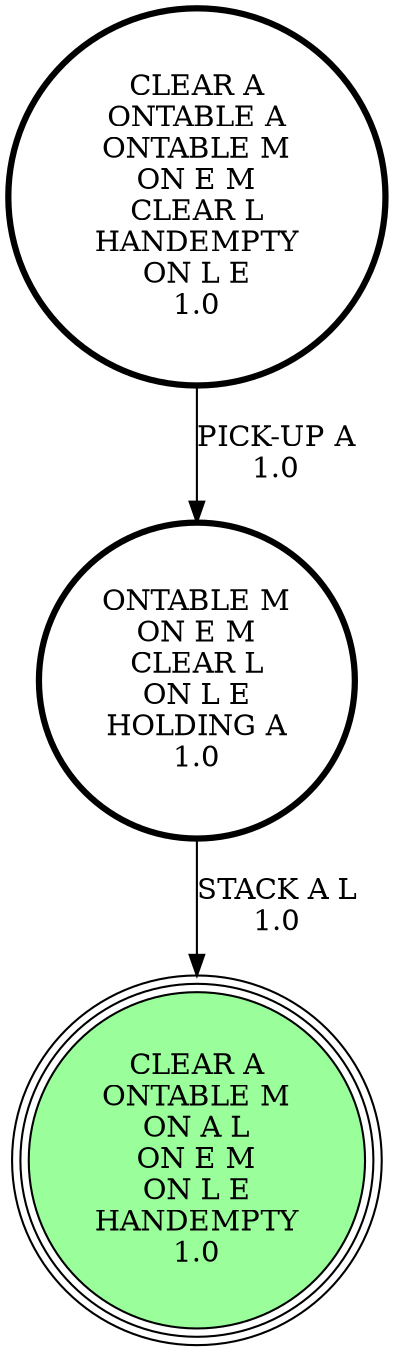 digraph {
"ONTABLE M\nON E M\nCLEAR L\nON L E\nHOLDING A\n1.0\n" -> "CLEAR A\nONTABLE M\nON A L\nON E M\nON L E\nHANDEMPTY\n1.0\n"[label="STACK A L\n1.0\n"];
"CLEAR A\nONTABLE A\nONTABLE M\nON E M\nCLEAR L\nHANDEMPTY\nON L E\n1.0\n" -> "ONTABLE M\nON E M\nCLEAR L\nON L E\nHOLDING A\n1.0\n"[label="PICK-UP A\n1.0\n"];
"CLEAR A\nONTABLE M\nON A L\nON E M\nON L E\nHANDEMPTY\n1.0\n" [shape=circle, style=filled, fillcolor=palegreen1, peripheries=3];
"ONTABLE M\nON E M\nCLEAR L\nON L E\nHOLDING A\n1.0\n" [shape=circle, penwidth=3];
"CLEAR A\nONTABLE A\nONTABLE M\nON E M\nCLEAR L\nHANDEMPTY\nON L E\n1.0\n" [shape=circle, penwidth=3];
"CLEAR A\nONTABLE M\nON A L\nON E M\nON L E\nHANDEMPTY\n1.0\n" [shape=circle, style=filled, fillcolor=palegreen1, peripheries=3];
}
